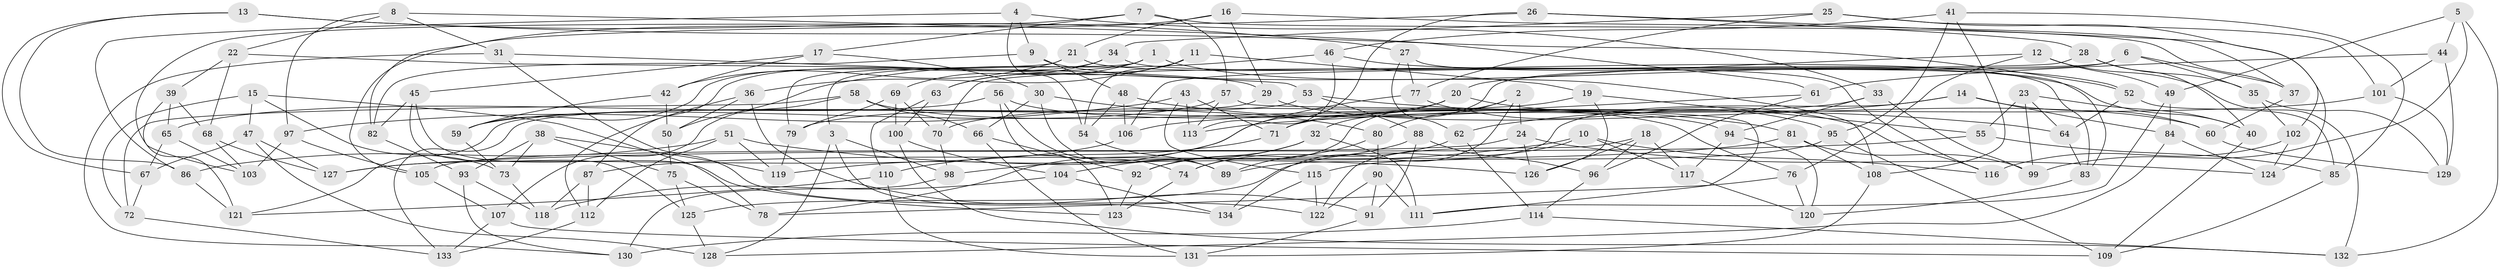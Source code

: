 // coarse degree distribution, {6: 0.5185185185185185, 4: 0.3333333333333333, 5: 0.13580246913580246, 3: 0.012345679012345678}
// Generated by graph-tools (version 1.1) at 2025/24/03/03/25 07:24:28]
// undirected, 134 vertices, 268 edges
graph export_dot {
graph [start="1"]
  node [color=gray90,style=filled];
  1;
  2;
  3;
  4;
  5;
  6;
  7;
  8;
  9;
  10;
  11;
  12;
  13;
  14;
  15;
  16;
  17;
  18;
  19;
  20;
  21;
  22;
  23;
  24;
  25;
  26;
  27;
  28;
  29;
  30;
  31;
  32;
  33;
  34;
  35;
  36;
  37;
  38;
  39;
  40;
  41;
  42;
  43;
  44;
  45;
  46;
  47;
  48;
  49;
  50;
  51;
  52;
  53;
  54;
  55;
  56;
  57;
  58;
  59;
  60;
  61;
  62;
  63;
  64;
  65;
  66;
  67;
  68;
  69;
  70;
  71;
  72;
  73;
  74;
  75;
  76;
  77;
  78;
  79;
  80;
  81;
  82;
  83;
  84;
  85;
  86;
  87;
  88;
  89;
  90;
  91;
  92;
  93;
  94;
  95;
  96;
  97;
  98;
  99;
  100;
  101;
  102;
  103;
  104;
  105;
  106;
  107;
  108;
  109;
  110;
  111;
  112;
  113;
  114;
  115;
  116;
  117;
  118;
  119;
  120;
  121;
  122;
  123;
  124;
  125;
  126;
  127;
  128;
  129;
  130;
  131;
  132;
  133;
  134;
  1 -- 87;
  1 -- 63;
  1 -- 3;
  1 -- 40;
  2 -- 74;
  2 -- 80;
  2 -- 134;
  2 -- 24;
  3 -- 128;
  3 -- 134;
  3 -- 98;
  4 -- 33;
  4 -- 86;
  4 -- 54;
  4 -- 9;
  5 -- 44;
  5 -- 49;
  5 -- 132;
  5 -- 99;
  6 -- 32;
  6 -- 37;
  6 -- 70;
  6 -- 35;
  7 -- 17;
  7 -- 103;
  7 -- 57;
  7 -- 37;
  8 -- 22;
  8 -- 97;
  8 -- 61;
  8 -- 31;
  9 -- 108;
  9 -- 82;
  9 -- 48;
  10 -- 98;
  10 -- 117;
  10 -- 125;
  10 -- 116;
  11 -- 36;
  11 -- 19;
  11 -- 63;
  11 -- 54;
  12 -- 49;
  12 -- 20;
  12 -- 76;
  12 -- 132;
  13 -- 52;
  13 -- 67;
  13 -- 86;
  13 -- 27;
  14 -- 89;
  14 -- 60;
  14 -- 62;
  14 -- 84;
  15 -- 78;
  15 -- 72;
  15 -- 47;
  15 -- 73;
  16 -- 21;
  16 -- 29;
  16 -- 37;
  16 -- 82;
  17 -- 45;
  17 -- 30;
  17 -- 42;
  18 -- 117;
  18 -- 96;
  18 -- 126;
  18 -- 122;
  19 -- 70;
  19 -- 126;
  19 -- 55;
  20 -- 116;
  20 -- 79;
  20 -- 71;
  21 -- 42;
  21 -- 83;
  21 -- 79;
  22 -- 39;
  22 -- 29;
  22 -- 68;
  23 -- 55;
  23 -- 40;
  23 -- 99;
  23 -- 64;
  24 -- 124;
  24 -- 105;
  24 -- 126;
  25 -- 101;
  25 -- 102;
  25 -- 34;
  25 -- 77;
  26 -- 124;
  26 -- 105;
  26 -- 78;
  26 -- 28;
  27 -- 62;
  27 -- 77;
  27 -- 83;
  28 -- 35;
  28 -- 40;
  28 -- 106;
  29 -- 60;
  29 -- 121;
  30 -- 89;
  30 -- 66;
  30 -- 80;
  31 -- 53;
  31 -- 122;
  31 -- 130;
  32 -- 92;
  32 -- 104;
  32 -- 111;
  33 -- 71;
  33 -- 94;
  33 -- 99;
  34 -- 59;
  34 -- 69;
  34 -- 116;
  35 -- 129;
  35 -- 102;
  36 -- 50;
  36 -- 112;
  36 -- 91;
  37 -- 60;
  38 -- 119;
  38 -- 93;
  38 -- 75;
  38 -- 73;
  39 -- 121;
  39 -- 68;
  39 -- 65;
  40 -- 109;
  41 -- 95;
  41 -- 108;
  41 -- 85;
  41 -- 46;
  42 -- 59;
  42 -- 50;
  43 -- 115;
  43 -- 97;
  43 -- 71;
  43 -- 113;
  44 -- 101;
  44 -- 61;
  44 -- 129;
  45 -- 82;
  45 -- 123;
  45 -- 125;
  46 -- 50;
  46 -- 113;
  46 -- 52;
  47 -- 127;
  47 -- 67;
  47 -- 128;
  48 -- 106;
  48 -- 54;
  48 -- 81;
  49 -- 84;
  49 -- 111;
  50 -- 75;
  51 -- 119;
  51 -- 86;
  51 -- 126;
  51 -- 112;
  52 -- 64;
  52 -- 85;
  53 -- 64;
  53 -- 133;
  53 -- 88;
  54 -- 89;
  55 -- 85;
  55 -- 127;
  56 -- 123;
  56 -- 74;
  56 -- 65;
  56 -- 94;
  57 -- 111;
  57 -- 113;
  57 -- 59;
  58 -- 107;
  58 -- 66;
  58 -- 72;
  58 -- 76;
  59 -- 73;
  60 -- 129;
  61 -- 96;
  61 -- 113;
  62 -- 114;
  62 -- 74;
  63 -- 100;
  63 -- 110;
  64 -- 83;
  65 -- 103;
  65 -- 67;
  66 -- 92;
  66 -- 131;
  67 -- 72;
  68 -- 127;
  68 -- 103;
  69 -- 79;
  69 -- 70;
  69 -- 100;
  70 -- 98;
  71 -- 110;
  72 -- 133;
  73 -- 118;
  74 -- 123;
  75 -- 78;
  75 -- 125;
  76 -- 120;
  76 -- 78;
  77 -- 119;
  77 -- 95;
  79 -- 119;
  80 -- 90;
  80 -- 89;
  81 -- 87;
  81 -- 99;
  81 -- 108;
  82 -- 93;
  83 -- 120;
  84 -- 128;
  84 -- 124;
  85 -- 109;
  86 -- 121;
  87 -- 118;
  87 -- 112;
  88 -- 91;
  88 -- 96;
  88 -- 92;
  90 -- 111;
  90 -- 122;
  90 -- 91;
  91 -- 131;
  92 -- 123;
  93 -- 130;
  93 -- 118;
  94 -- 120;
  94 -- 117;
  95 -- 115;
  95 -- 109;
  96 -- 114;
  97 -- 103;
  97 -- 105;
  98 -- 130;
  100 -- 132;
  100 -- 104;
  101 -- 129;
  101 -- 106;
  102 -- 116;
  102 -- 124;
  104 -- 118;
  104 -- 134;
  105 -- 107;
  106 -- 127;
  107 -- 133;
  107 -- 109;
  108 -- 131;
  110 -- 121;
  110 -- 131;
  112 -- 133;
  114 -- 132;
  114 -- 130;
  115 -- 122;
  115 -- 134;
  117 -- 120;
  125 -- 128;
}
